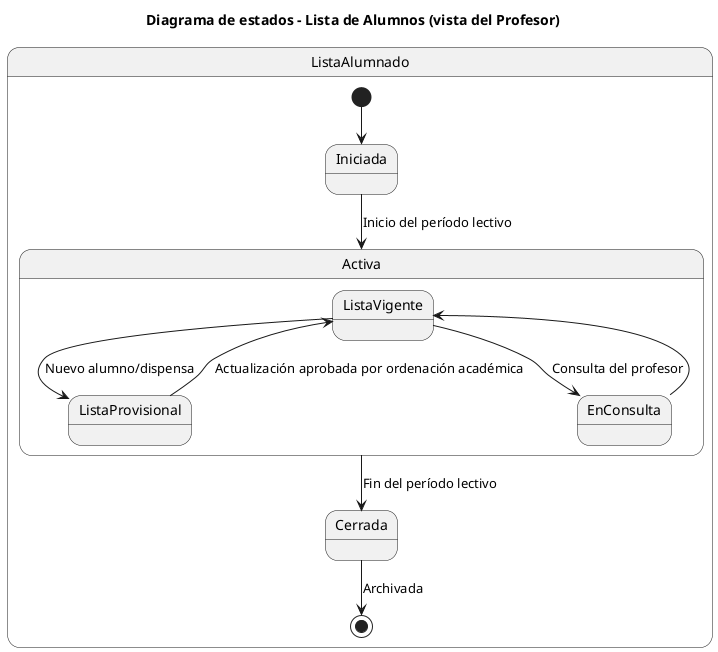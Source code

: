 @startuml
title Diagrama de estados - Lista de Alumnos (vista del Profesor)

state ListaAlumnado {
[*] --> Iniciada

Iniciada --> Activa : Inicio del período lectivo

state Activa {
    ListaVigente --> ListaProvisional : Nuevo alumno/dispensa
    ListaProvisional --> ListaVigente : Actualización aprobada por ordenación académica

    ListaVigente --> EnConsulta : Consulta del profesor
    EnConsulta --> ListaVigente

}

Activa --> Cerrada : Fin del período lectivo
Cerrada --> [*] : Archivada
}
@enduml
